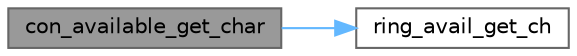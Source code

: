digraph "con_available_get_char"
{
 // LATEX_PDF_SIZE
  bgcolor="transparent";
  edge [fontname=Helvetica,fontsize=10,labelfontname=Helvetica,labelfontsize=10];
  node [fontname=Helvetica,fontsize=10,shape=box,height=0.2,width=0.4];
  rankdir="LR";
  Node1 [label="con_available_get_char",height=0.2,width=0.4,color="gray40", fillcolor="grey60", style="filled", fontcolor="black",tooltip="Used to verify the availability in the actual console buffer. It is a non blocking function."];
  Node1 -> Node2 [color="steelblue1",style="solid"];
  Node2 [label="ring_avail_get_ch",height=0.2,width=0.4,color="grey40", fillcolor="white", style="filled",URL="$serial_8c.html#afcaa76e9618a9ea44893a7b4ea642380",tooltip="It returns the number of availabe bytes in the specified ring. It is a non blocking function."];
}

